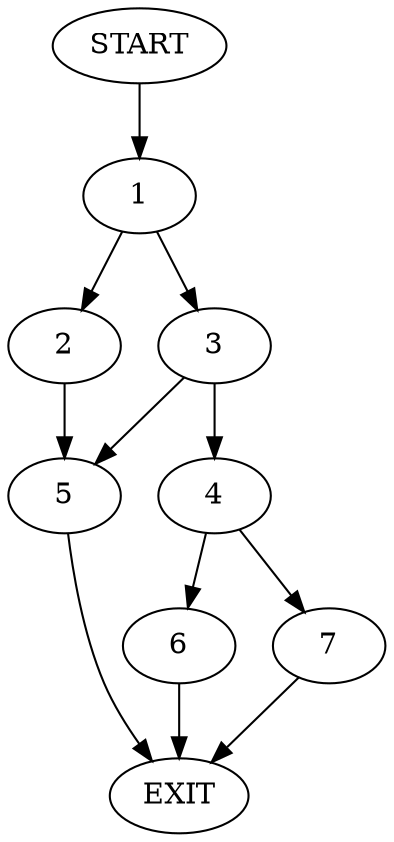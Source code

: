 digraph {
0 [label="START"]
8 [label="EXIT"]
0 -> 1
1 -> 2
1 -> 3
3 -> 4
3 -> 5
2 -> 5
5 -> 8
4 -> 6
4 -> 7
7 -> 8
6 -> 8
}
